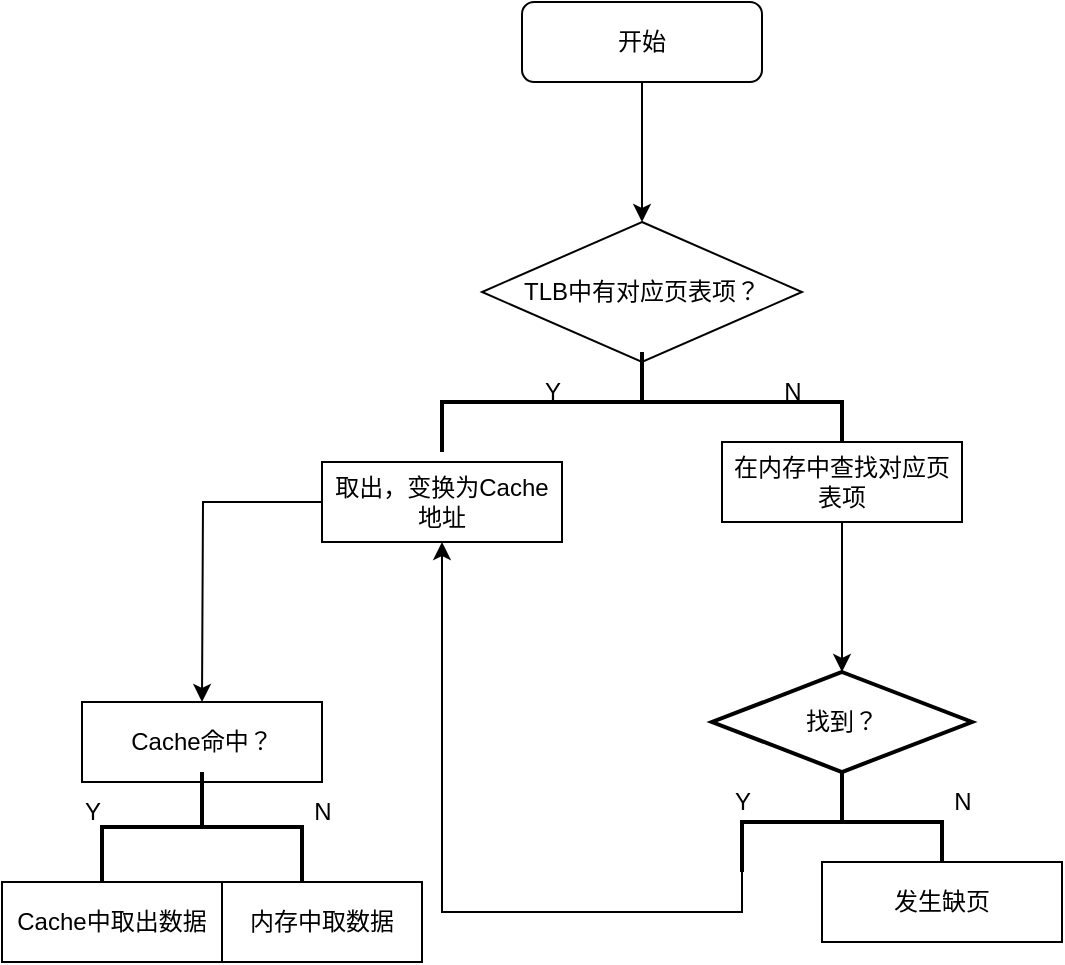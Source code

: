 <mxfile version="20.2.7" type="github">
  <diagram id="C5RBs43oDa-KdzZeNtuy" name="Page-1">
    <mxGraphModel dx="1038" dy="536" grid="1" gridSize="10" guides="1" tooltips="1" connect="1" arrows="1" fold="1" page="1" pageScale="1" pageWidth="827" pageHeight="1169" math="0" shadow="0">
      <root>
        <mxCell id="WIyWlLk6GJQsqaUBKTNV-0" />
        <mxCell id="WIyWlLk6GJQsqaUBKTNV-1" parent="WIyWlLk6GJQsqaUBKTNV-0" />
        <mxCell id="hfFEbvUNAWcUO0Vl9gnz-0" value="开始" style="rounded=1;whiteSpace=wrap;html=1;" vertex="1" parent="WIyWlLk6GJQsqaUBKTNV-1">
          <mxGeometry x="320" y="20" width="120" height="40" as="geometry" />
        </mxCell>
        <mxCell id="hfFEbvUNAWcUO0Vl9gnz-2" value="" style="endArrow=classic;html=1;rounded=0;exitX=0.5;exitY=1;exitDx=0;exitDy=0;" edge="1" parent="WIyWlLk6GJQsqaUBKTNV-1" source="hfFEbvUNAWcUO0Vl9gnz-0">
          <mxGeometry width="50" height="50" relative="1" as="geometry">
            <mxPoint x="390" y="90" as="sourcePoint" />
            <mxPoint x="380" y="130" as="targetPoint" />
          </mxGeometry>
        </mxCell>
        <mxCell id="hfFEbvUNAWcUO0Vl9gnz-4" value="TLB中有对应页表项？" style="rhombus;whiteSpace=wrap;html=1;" vertex="1" parent="WIyWlLk6GJQsqaUBKTNV-1">
          <mxGeometry x="300" y="130" width="160" height="70" as="geometry" />
        </mxCell>
        <mxCell id="hfFEbvUNAWcUO0Vl9gnz-5" value="" style="strokeWidth=2;html=1;shape=mxgraph.flowchart.annotation_2;align=left;labelPosition=right;pointerEvents=1;rotation=90;" vertex="1" parent="WIyWlLk6GJQsqaUBKTNV-1">
          <mxGeometry x="355" y="120" width="50" height="200" as="geometry" />
        </mxCell>
        <mxCell id="hfFEbvUNAWcUO0Vl9gnz-6" value="Y" style="text;html=1;align=center;verticalAlign=middle;resizable=0;points=[];autosize=1;strokeColor=none;fillColor=none;" vertex="1" parent="WIyWlLk6GJQsqaUBKTNV-1">
          <mxGeometry x="320" y="200" width="30" height="30" as="geometry" />
        </mxCell>
        <mxCell id="hfFEbvUNAWcUO0Vl9gnz-8" value="N" style="text;html=1;align=center;verticalAlign=middle;resizable=0;points=[];autosize=1;strokeColor=none;fillColor=none;" vertex="1" parent="WIyWlLk6GJQsqaUBKTNV-1">
          <mxGeometry x="440" y="200" width="30" height="30" as="geometry" />
        </mxCell>
        <mxCell id="hfFEbvUNAWcUO0Vl9gnz-24" style="edgeStyle=orthogonalEdgeStyle;rounded=0;orthogonalLoop=1;jettySize=auto;html=1;exitX=0;exitY=0.5;exitDx=0;exitDy=0;" edge="1" parent="WIyWlLk6GJQsqaUBKTNV-1" source="hfFEbvUNAWcUO0Vl9gnz-11">
          <mxGeometry relative="1" as="geometry">
            <mxPoint x="160" y="370" as="targetPoint" />
          </mxGeometry>
        </mxCell>
        <mxCell id="hfFEbvUNAWcUO0Vl9gnz-11" value="取出，变换为Cache地址" style="rounded=0;whiteSpace=wrap;html=1;" vertex="1" parent="WIyWlLk6GJQsqaUBKTNV-1">
          <mxGeometry x="220" y="250" width="120" height="40" as="geometry" />
        </mxCell>
        <mxCell id="hfFEbvUNAWcUO0Vl9gnz-23" style="edgeStyle=orthogonalEdgeStyle;rounded=0;orthogonalLoop=1;jettySize=auto;html=1;exitX=0.5;exitY=1;exitDx=0;exitDy=0;entryX=0.5;entryY=0;entryDx=0;entryDy=0;entryPerimeter=0;" edge="1" parent="WIyWlLk6GJQsqaUBKTNV-1" source="hfFEbvUNAWcUO0Vl9gnz-12" target="hfFEbvUNAWcUO0Vl9gnz-15">
          <mxGeometry relative="1" as="geometry" />
        </mxCell>
        <mxCell id="hfFEbvUNAWcUO0Vl9gnz-12" value="在内存中查找对应页表项" style="rounded=0;whiteSpace=wrap;html=1;" vertex="1" parent="WIyWlLk6GJQsqaUBKTNV-1">
          <mxGeometry x="420" y="240" width="120" height="40" as="geometry" />
        </mxCell>
        <mxCell id="hfFEbvUNAWcUO0Vl9gnz-15" value="找到？" style="strokeWidth=2;html=1;shape=mxgraph.flowchart.decision;whiteSpace=wrap;" vertex="1" parent="WIyWlLk6GJQsqaUBKTNV-1">
          <mxGeometry x="415" y="355" width="130" height="50" as="geometry" />
        </mxCell>
        <mxCell id="hfFEbvUNAWcUO0Vl9gnz-20" style="edgeStyle=orthogonalEdgeStyle;rounded=0;orthogonalLoop=1;jettySize=auto;html=1;exitX=1;exitY=1;exitDx=0;exitDy=0;exitPerimeter=0;entryX=0.5;entryY=1;entryDx=0;entryDy=0;" edge="1" parent="WIyWlLk6GJQsqaUBKTNV-1" source="hfFEbvUNAWcUO0Vl9gnz-16" target="hfFEbvUNAWcUO0Vl9gnz-11">
          <mxGeometry relative="1" as="geometry" />
        </mxCell>
        <mxCell id="hfFEbvUNAWcUO0Vl9gnz-16" value="" style="strokeWidth=2;html=1;shape=mxgraph.flowchart.annotation_2;align=left;labelPosition=right;pointerEvents=1;rotation=90;" vertex="1" parent="WIyWlLk6GJQsqaUBKTNV-1">
          <mxGeometry x="455" y="380" width="50" height="100" as="geometry" />
        </mxCell>
        <mxCell id="hfFEbvUNAWcUO0Vl9gnz-17" value="Y" style="text;html=1;align=center;verticalAlign=middle;resizable=0;points=[];autosize=1;strokeColor=none;fillColor=none;" vertex="1" parent="WIyWlLk6GJQsqaUBKTNV-1">
          <mxGeometry x="415" y="405" width="30" height="30" as="geometry" />
        </mxCell>
        <mxCell id="hfFEbvUNAWcUO0Vl9gnz-18" value="N" style="text;html=1;align=center;verticalAlign=middle;resizable=0;points=[];autosize=1;strokeColor=none;fillColor=none;" vertex="1" parent="WIyWlLk6GJQsqaUBKTNV-1">
          <mxGeometry x="525" y="405" width="30" height="30" as="geometry" />
        </mxCell>
        <mxCell id="hfFEbvUNAWcUO0Vl9gnz-22" value="发生缺页" style="rounded=0;whiteSpace=wrap;html=1;" vertex="1" parent="WIyWlLk6GJQsqaUBKTNV-1">
          <mxGeometry x="470" y="450" width="120" height="40" as="geometry" />
        </mxCell>
        <mxCell id="hfFEbvUNAWcUO0Vl9gnz-25" value="&lt;div&gt;Cache命中？&lt;/div&gt;" style="rounded=0;whiteSpace=wrap;html=1;" vertex="1" parent="WIyWlLk6GJQsqaUBKTNV-1">
          <mxGeometry x="100" y="370" width="120" height="40" as="geometry" />
        </mxCell>
        <mxCell id="hfFEbvUNAWcUO0Vl9gnz-26" value="" style="strokeWidth=2;html=1;shape=mxgraph.flowchart.annotation_2;align=left;labelPosition=right;pointerEvents=1;rotation=90;" vertex="1" parent="WIyWlLk6GJQsqaUBKTNV-1">
          <mxGeometry x="132.5" y="382.5" width="55" height="100" as="geometry" />
        </mxCell>
        <mxCell id="hfFEbvUNAWcUO0Vl9gnz-27" value="Y" style="text;html=1;align=center;verticalAlign=middle;resizable=0;points=[];autosize=1;strokeColor=none;fillColor=none;" vertex="1" parent="WIyWlLk6GJQsqaUBKTNV-1">
          <mxGeometry x="90" y="410" width="30" height="30" as="geometry" />
        </mxCell>
        <mxCell id="hfFEbvUNAWcUO0Vl9gnz-28" value="&lt;div&gt;N&lt;/div&gt;" style="text;html=1;align=center;verticalAlign=middle;resizable=0;points=[];autosize=1;strokeColor=none;fillColor=none;" vertex="1" parent="WIyWlLk6GJQsqaUBKTNV-1">
          <mxGeometry x="205" y="410" width="30" height="30" as="geometry" />
        </mxCell>
        <mxCell id="hfFEbvUNAWcUO0Vl9gnz-30" value="Cache中取出数据" style="rounded=0;whiteSpace=wrap;html=1;" vertex="1" parent="WIyWlLk6GJQsqaUBKTNV-1">
          <mxGeometry x="60" y="460" width="110" height="40" as="geometry" />
        </mxCell>
        <mxCell id="hfFEbvUNAWcUO0Vl9gnz-31" value="内存中取数据" style="rounded=0;whiteSpace=wrap;html=1;" vertex="1" parent="WIyWlLk6GJQsqaUBKTNV-1">
          <mxGeometry x="170" y="460" width="100" height="40" as="geometry" />
        </mxCell>
      </root>
    </mxGraphModel>
  </diagram>
</mxfile>
